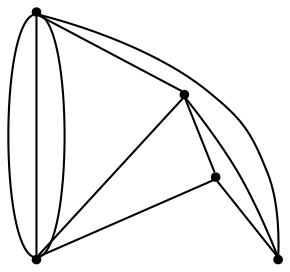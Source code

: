 graph {
  node [shape=point,comment="{\"directed\":false,\"doi\":\"10.1007/978-3-030-04414-5_36\",\"figure\":\"10 (4)\"}"]

  v0 [pos="1515.4882608348967,1972.6605407459783"]
  v1 [pos="1484.9626409190182,2064.2385037260615"]
  v2 [pos="1515.4882608348967,2033.7099831584383"]
  v3 [pos="1393.3813299821436,2033.7099831584383"]
  v4 [pos="1484.9636583337015,2033.7100467460768"]

  v0 -- v4 [id="-1",pos="1515.4882608348967,1972.6605407459783 1498.6262657602729,1972.659491549945 1484.9614963274996,1986.3281631208006 1484.9614963274996,2003.1848645294685 1484.9636583337015,2033.7100467460768 1484.9636583337015,2033.7100467460768 1484.9636583337015,2033.7100467460768"]
  v0 -- v3 [id="-2",pos="1515.4882608348967,1972.6605407459783 1515.4872434202136,1955.798593357144 1501.8184043287076,1942.1339913951447 1484.9616235043352,1942.1339913951447 1393.3803125674606,1942.1339913951447 1393.3803125674606,1942.1339913951447 1393.3803125674606,1942.1339913951447 1376.5234045662526,1942.1339913951447 1362.858762310315,1955.798593357144 1362.858762310315,1972.6593643746683 1362.858762310315,2003.1846101789147 1362.858762310315,2003.1846101789147 1362.858762310315,2003.1846101789147 1362.858762310315,2020.0455083717156 1376.5234045662526,2033.7099831584383 1393.3813299821436,2033.7099831584383"]
  v1 -- v2 [id="-3",pos="1484.9626409190182,2064.2385037260615 1501.8185315055432,2064.239552922095 1515.487370597049,2050.570881351239 1515.4882608348967,2033.7099831584383"]
  v3 -- v0 [id="-4",pos="1393.3813299821436,2033.7099831584383 1530.752151795937,2171.080265979578 1530.752151795937,2171.080265979578 1530.752151795937,2171.080265979578 1591.8035188045294,2171.080393154855 1591.8035188045294,2171.080393154855 1591.8035188045294,2171.080393154855 1591.8035188045294,2048.9748316279047 1591.8035188045294,2048.9748316279047 1591.8035188045294,2048.9748316279047 1515.4882608348967,1972.6605407459783 1515.4882608348967,1972.6605407459783 1515.4882608348967,1972.6605407459783"]
  v1 -- v3 [id="-5",pos="1484.9626409190182,2064.2385037260615 1472.3137600473867,2064.239552922095 1462.066359358534,2074.4869551975607 1462.066359358534,2087.1304668624566 1446.8055206415436,2087.1304668624566 1446.8055206415436,2087.1304668624566 1446.8055206415436,2087.1304668624566 1445.9428801670538,2087.1304668624566 1445.9428801670538,2087.1304668624566 1445.9428801670538,2087.1304668624566 1416.6756750374168,2086.8929034454695 1393.1427462389413,2062.9769567744243 1393.3813299821436,2033.7099831584383"]
  v0 -- v3 [id="-6",pos="1515.4882608348967,1972.6605407459783 1454.4358764116212,2033.710110333715 1454.4358764116212,2033.710110333715 1454.4358764116212,2033.710110333715 1393.3813299821436,2033.7099831584383 1393.3813299821436,2033.7099831584383 1393.3813299821436,2033.7099831584383"]
  v4 -- v1 [id="-7",pos="1484.9636583337015,2033.7100467460768 1484.9626409190182,2064.2385037260615 1484.9626409190182,2064.2385037260615 1484.9626409190182,2064.2385037260615"]
  v2 -- v0 [id="-9",pos="1515.4882608348967,2033.7099831584383 1515.4882608348967,1972.6605407459783 1515.4882608348967,1972.6605407459783 1515.4882608348967,1972.6605407459783"]
  v4 -- v3 [id="-13",pos="1484.9636583337015,2033.7100467460768 1454.4358764116212,2033.710110333715 1454.4358764116212,2033.710110333715 1454.4358764116212,2033.710110333715 1393.3813299821436,2033.7099831584383 1393.3813299821436,2033.7099831584383 1393.3813299821436,2033.7099831584383"]
  v4 -- v2 [id="-17",pos="1484.9636583337015,2033.7100467460768 1515.4882608348967,2033.7099831584383 1515.4882608348967,2033.7099831584383 1515.4882608348967,2033.7099831584383"]
}